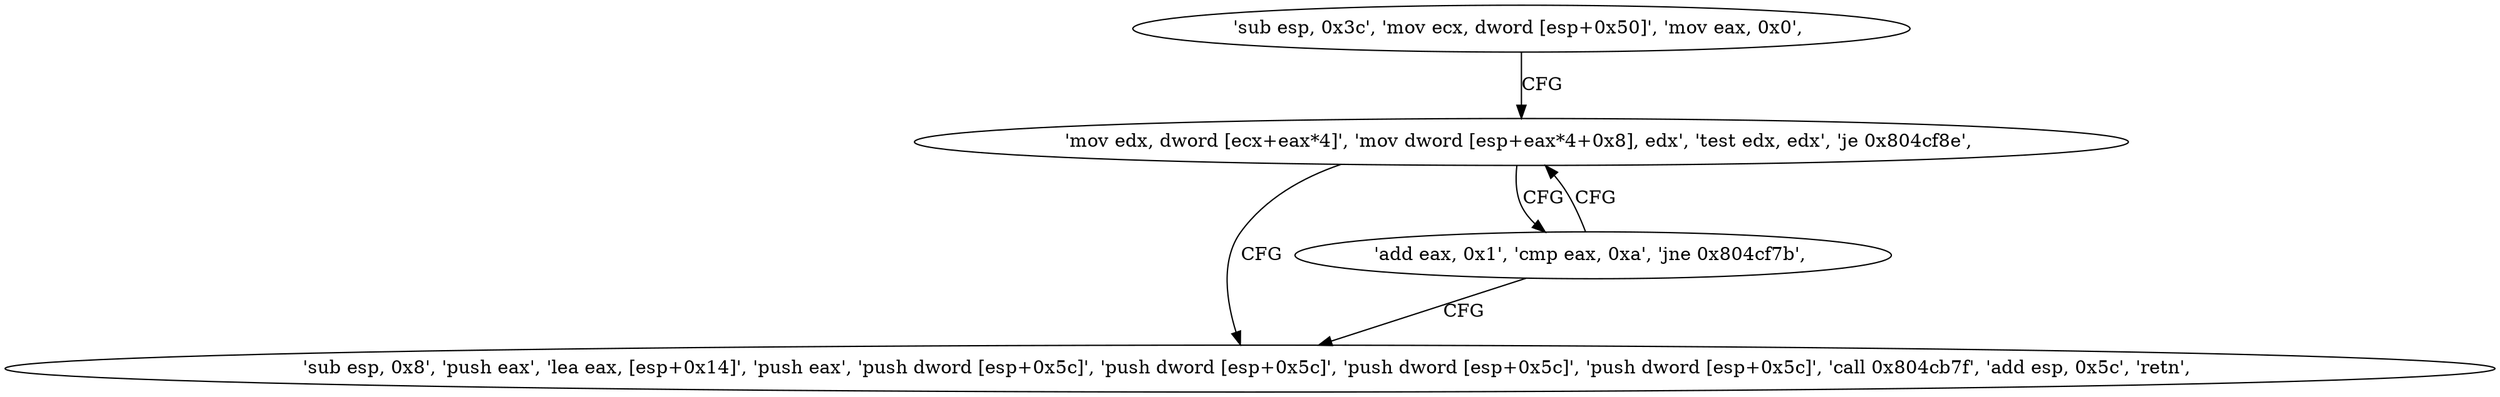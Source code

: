 digraph "func" {
"134532975" [label = "'sub esp, 0x3c', 'mov ecx, dword [esp+0x50]', 'mov eax, 0x0', " ]
"134532987" [label = "'mov edx, dword [ecx+eax*4]', 'mov dword [esp+eax*4+0x8], edx', 'test edx, edx', 'je 0x804cf8e', " ]
"134533006" [label = "'sub esp, 0x8', 'push eax', 'lea eax, [esp+0x14]', 'push eax', 'push dword [esp+0x5c]', 'push dword [esp+0x5c]', 'push dword [esp+0x5c]', 'push dword [esp+0x5c]', 'call 0x804cb7f', 'add esp, 0x5c', 'retn', " ]
"134532998" [label = "'add eax, 0x1', 'cmp eax, 0xa', 'jne 0x804cf7b', " ]
"134532975" -> "134532987" [ label = "CFG" ]
"134532987" -> "134533006" [ label = "CFG" ]
"134532987" -> "134532998" [ label = "CFG" ]
"134532998" -> "134532987" [ label = "CFG" ]
"134532998" -> "134533006" [ label = "CFG" ]
}

